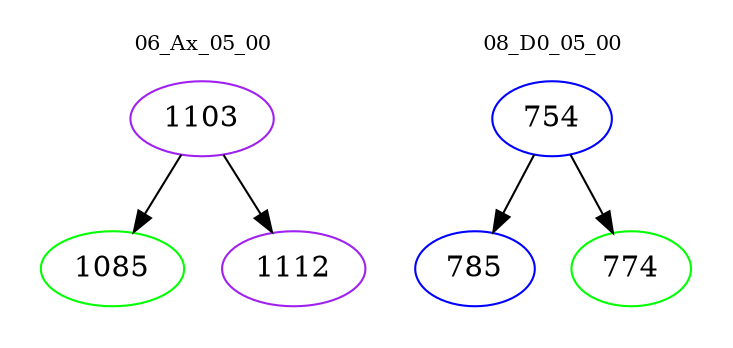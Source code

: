 digraph{
subgraph cluster_0 {
color = white
label = "06_Ax_05_00";
fontsize=10;
T0_1103 [label="1103", color="purple"]
T0_1103 -> T0_1085 [color="black"]
T0_1085 [label="1085", color="green"]
T0_1103 -> T0_1112 [color="black"]
T0_1112 [label="1112", color="purple"]
}
subgraph cluster_1 {
color = white
label = "08_D0_05_00";
fontsize=10;
T1_754 [label="754", color="blue"]
T1_754 -> T1_785 [color="black"]
T1_785 [label="785", color="blue"]
T1_754 -> T1_774 [color="black"]
T1_774 [label="774", color="green"]
}
}
